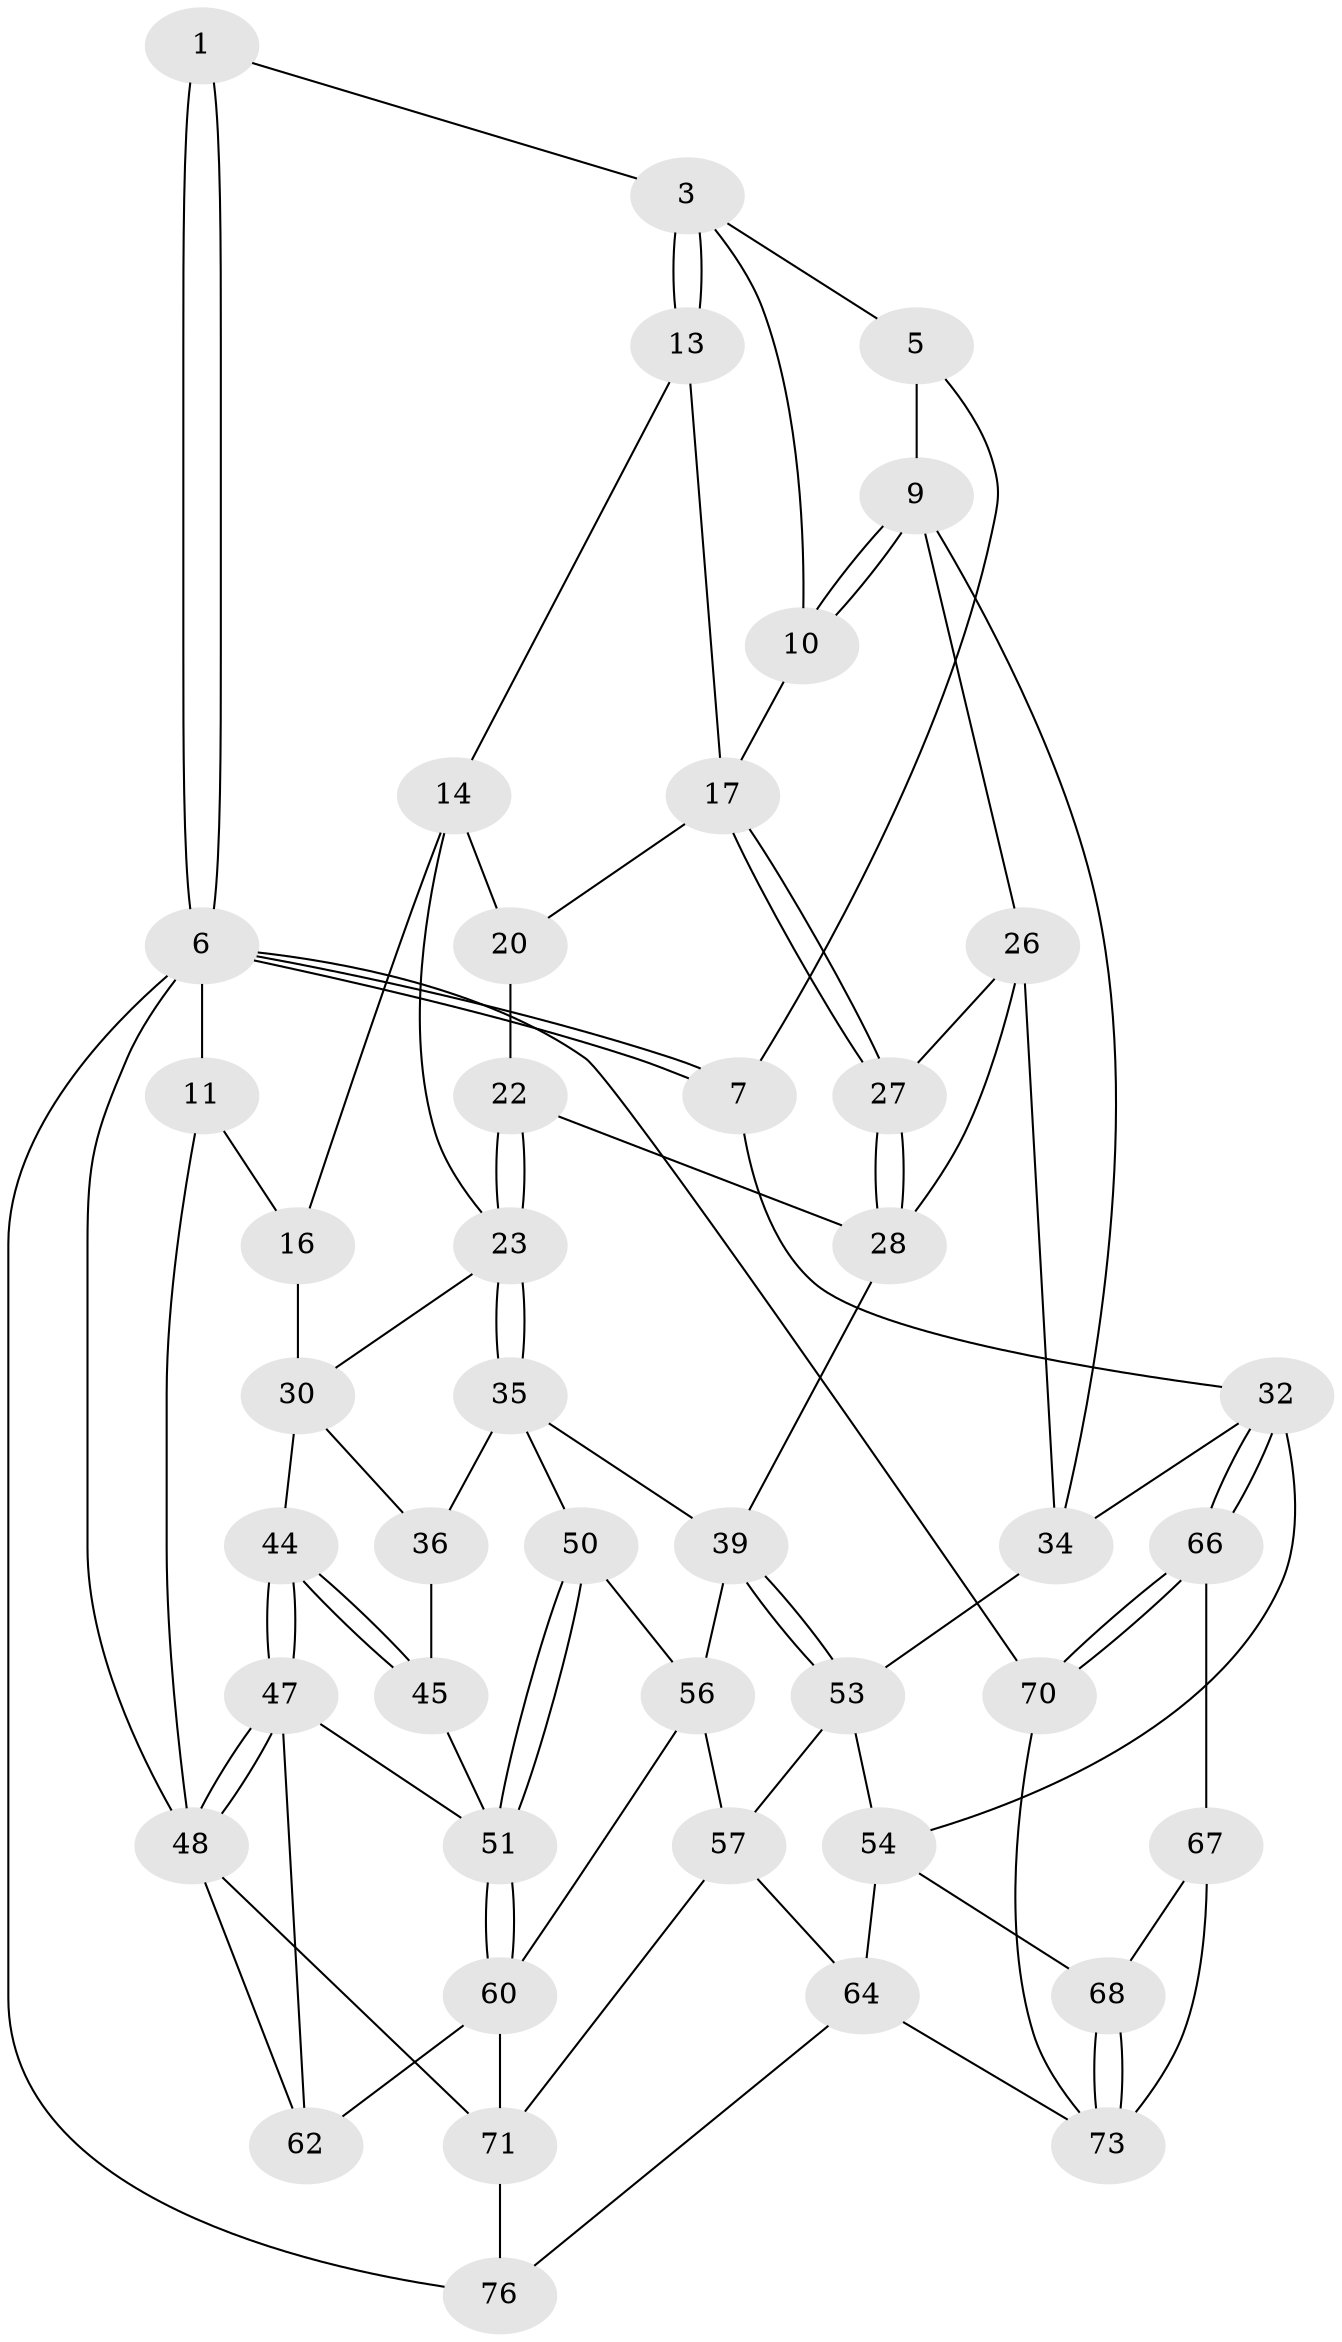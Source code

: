 // original degree distribution, {4: 0.2236842105263158, 5: 0.5526315789473685, 3: 0.02631578947368421, 6: 0.19736842105263158}
// Generated by graph-tools (version 1.1) at 2025/11/02/27/25 16:11:55]
// undirected, 44 vertices, 96 edges
graph export_dot {
graph [start="1"]
  node [color=gray90,style=filled];
  1 [pos="+0.9851569440427186+0",super="+2"];
  3 [pos="+0.5522726960942257+0",super="+4"];
  5 [pos="+0.8756115628178877+0.030036256747697936",super="+8"];
  6 [pos="+1+0",super="+69"];
  7 [pos="+1+0.26311890166962"];
  9 [pos="+0.9565846106257283+0.24580837616097412",super="+25"];
  10 [pos="+0.8079793347331721+0.20946752242782143"];
  11 [pos="+0+0",super="+12"];
  13 [pos="+0.5502469207908721+0.025487087686300074"];
  14 [pos="+0.42219747013672115+0.22104676556950834",super="+15"];
  16 [pos="+0.2432684681485789+0.12518806197910348",super="+19"];
  17 [pos="+0.6870272769495297+0.2569512998902932",super="+18"];
  20 [pos="+0.5807534959067743+0.31313453451110873",super="+21"];
  22 [pos="+0.447245566880639+0.38422281185544443",super="+29"];
  23 [pos="+0.3911715215422034+0.439141805094705",super="+24"];
  26 [pos="+0.7801340355032385+0.40187352894054434",super="+42"];
  27 [pos="+0.7284019684522505+0.3437193673234616"];
  28 [pos="+0.6057243768761005+0.4157074874481612",super="+38"];
  30 [pos="+0.24952003216657037+0.3070189509830539",super="+31"];
  32 [pos="+1+0.6035151737825416",super="+33"];
  34 [pos="+0.9175868890603079+0.5465204724674664",super="+43"];
  35 [pos="+0.3934305988624469+0.4844933902011185",super="+41"];
  36 [pos="+0.30746018272219733+0.49084051963063074",super="+37"];
  39 [pos="+0.6312862686353181+0.5263166690600859",super="+40"];
  44 [pos="+0+0.44371723612090075"];
  45 [pos="+0.10418749496074357+0.5114119072427906",super="+46"];
  47 [pos="+0+0.5622659440230338",super="+59"];
  48 [pos="+0+0.805606811178031",super="+49"];
  50 [pos="+0.40770405955492073+0.5499398547494007"];
  51 [pos="+0.3184723683501886+0.7041296277952159",super="+52"];
  53 [pos="+0.7581414532859742+0.6261524080109261",super="+55"];
  54 [pos="+0.8077436031093065+0.734429060366364",super="+63"];
  56 [pos="+0.5668883084159912+0.7463907578372342",super="+58"];
  57 [pos="+0.5930793668479852+0.7936065782384816",super="+65"];
  60 [pos="+0.33825738523494747+0.7823021050196513",super="+61"];
  62 [pos="+0.07628624710695678+0.7593597747758374"];
  64 [pos="+0.630225659844817+0.8723119661606974",super="+74"];
  66 [pos="+1+0.782473381807546"];
  67 [pos="+0.8621205502862982+0.8328606126609359"];
  68 [pos="+0.8563224167467115+0.8332110466443747"];
  70 [pos="+1+1"];
  71 [pos="+0.23155795005519705+1",super="+72"];
  73 [pos="+0.8391989974595597+0.9022762072613765",super="+75"];
  76 [pos="+0.7283571145497427+1"];
  1 -- 6;
  1 -- 6;
  1 -- 3;
  3 -- 13;
  3 -- 13;
  3 -- 10;
  3 -- 5;
  5 -- 9;
  5 -- 7;
  6 -- 7;
  6 -- 7;
  6 -- 11;
  6 -- 76;
  6 -- 70;
  6 -- 48;
  7 -- 32;
  9 -- 10;
  9 -- 10;
  9 -- 26;
  9 -- 34;
  10 -- 17;
  11 -- 16 [weight=2];
  11 -- 48;
  13 -- 14;
  13 -- 17;
  14 -- 16;
  14 -- 23;
  14 -- 20;
  16 -- 30;
  17 -- 27;
  17 -- 27;
  17 -- 20;
  20 -- 22 [weight=2];
  22 -- 23;
  22 -- 23;
  22 -- 28;
  23 -- 35;
  23 -- 35;
  23 -- 30;
  26 -- 27;
  26 -- 28;
  26 -- 34;
  27 -- 28;
  27 -- 28;
  28 -- 39;
  30 -- 44;
  30 -- 36;
  32 -- 66;
  32 -- 66;
  32 -- 34;
  32 -- 54;
  34 -- 53;
  35 -- 36;
  35 -- 50;
  35 -- 39;
  36 -- 45 [weight=2];
  39 -- 53;
  39 -- 53;
  39 -- 56;
  44 -- 45;
  44 -- 45;
  44 -- 47;
  44 -- 47;
  45 -- 51;
  47 -- 48;
  47 -- 48;
  47 -- 51;
  47 -- 62;
  48 -- 62;
  48 -- 71;
  50 -- 51;
  50 -- 51;
  50 -- 56;
  51 -- 60;
  51 -- 60;
  53 -- 57;
  53 -- 54;
  54 -- 64;
  54 -- 68;
  56 -- 57;
  56 -- 60;
  57 -- 64;
  57 -- 71;
  60 -- 62;
  60 -- 71;
  64 -- 73;
  64 -- 76;
  66 -- 67;
  66 -- 70;
  66 -- 70;
  67 -- 68;
  67 -- 73;
  68 -- 73;
  68 -- 73;
  70 -- 73;
  71 -- 76;
}
